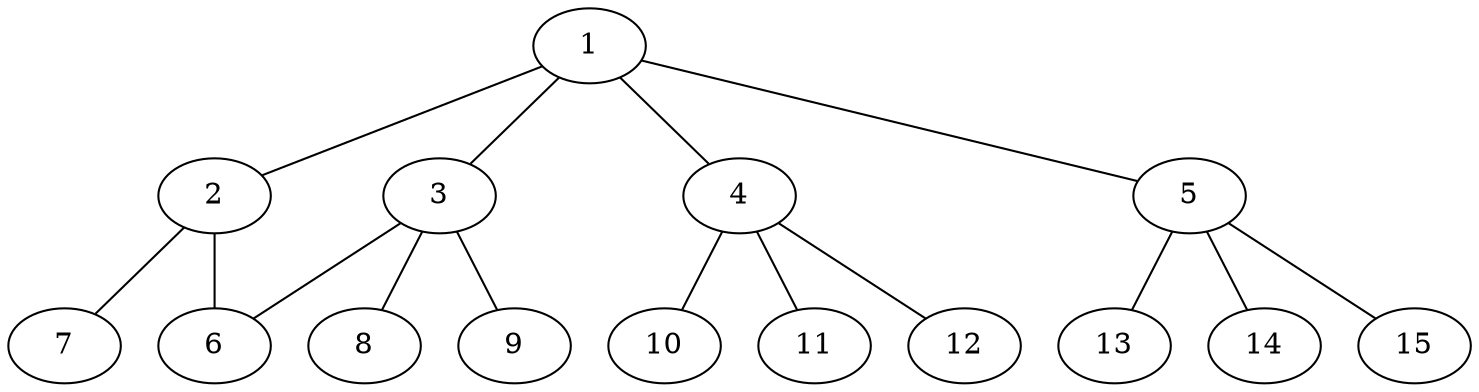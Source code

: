 graph molecule_3478 {
	1	 [chem=C];
	2	 [chem=C];
	1 -- 2	 [valence=1];
	3	 [chem=C];
	1 -- 3	 [valence=1];
	4	 [chem=C];
	1 -- 4	 [valence=1];
	5	 [chem=C];
	1 -- 5	 [valence=1];
	6	 [chem=O];
	2 -- 6	 [valence=1];
	7	 [chem=O];
	2 -- 7	 [valence=2];
	3 -- 6	 [valence=1];
	8	 [chem=H];
	3 -- 8	 [valence=1];
	9	 [chem=H];
	3 -- 9	 [valence=1];
	10	 [chem=H];
	4 -- 10	 [valence=1];
	11	 [chem=H];
	4 -- 11	 [valence=1];
	12	 [chem=H];
	4 -- 12	 [valence=1];
	13	 [chem=H];
	5 -- 13	 [valence=1];
	14	 [chem=H];
	5 -- 14	 [valence=1];
	15	 [chem=H];
	5 -- 15	 [valence=1];
}
